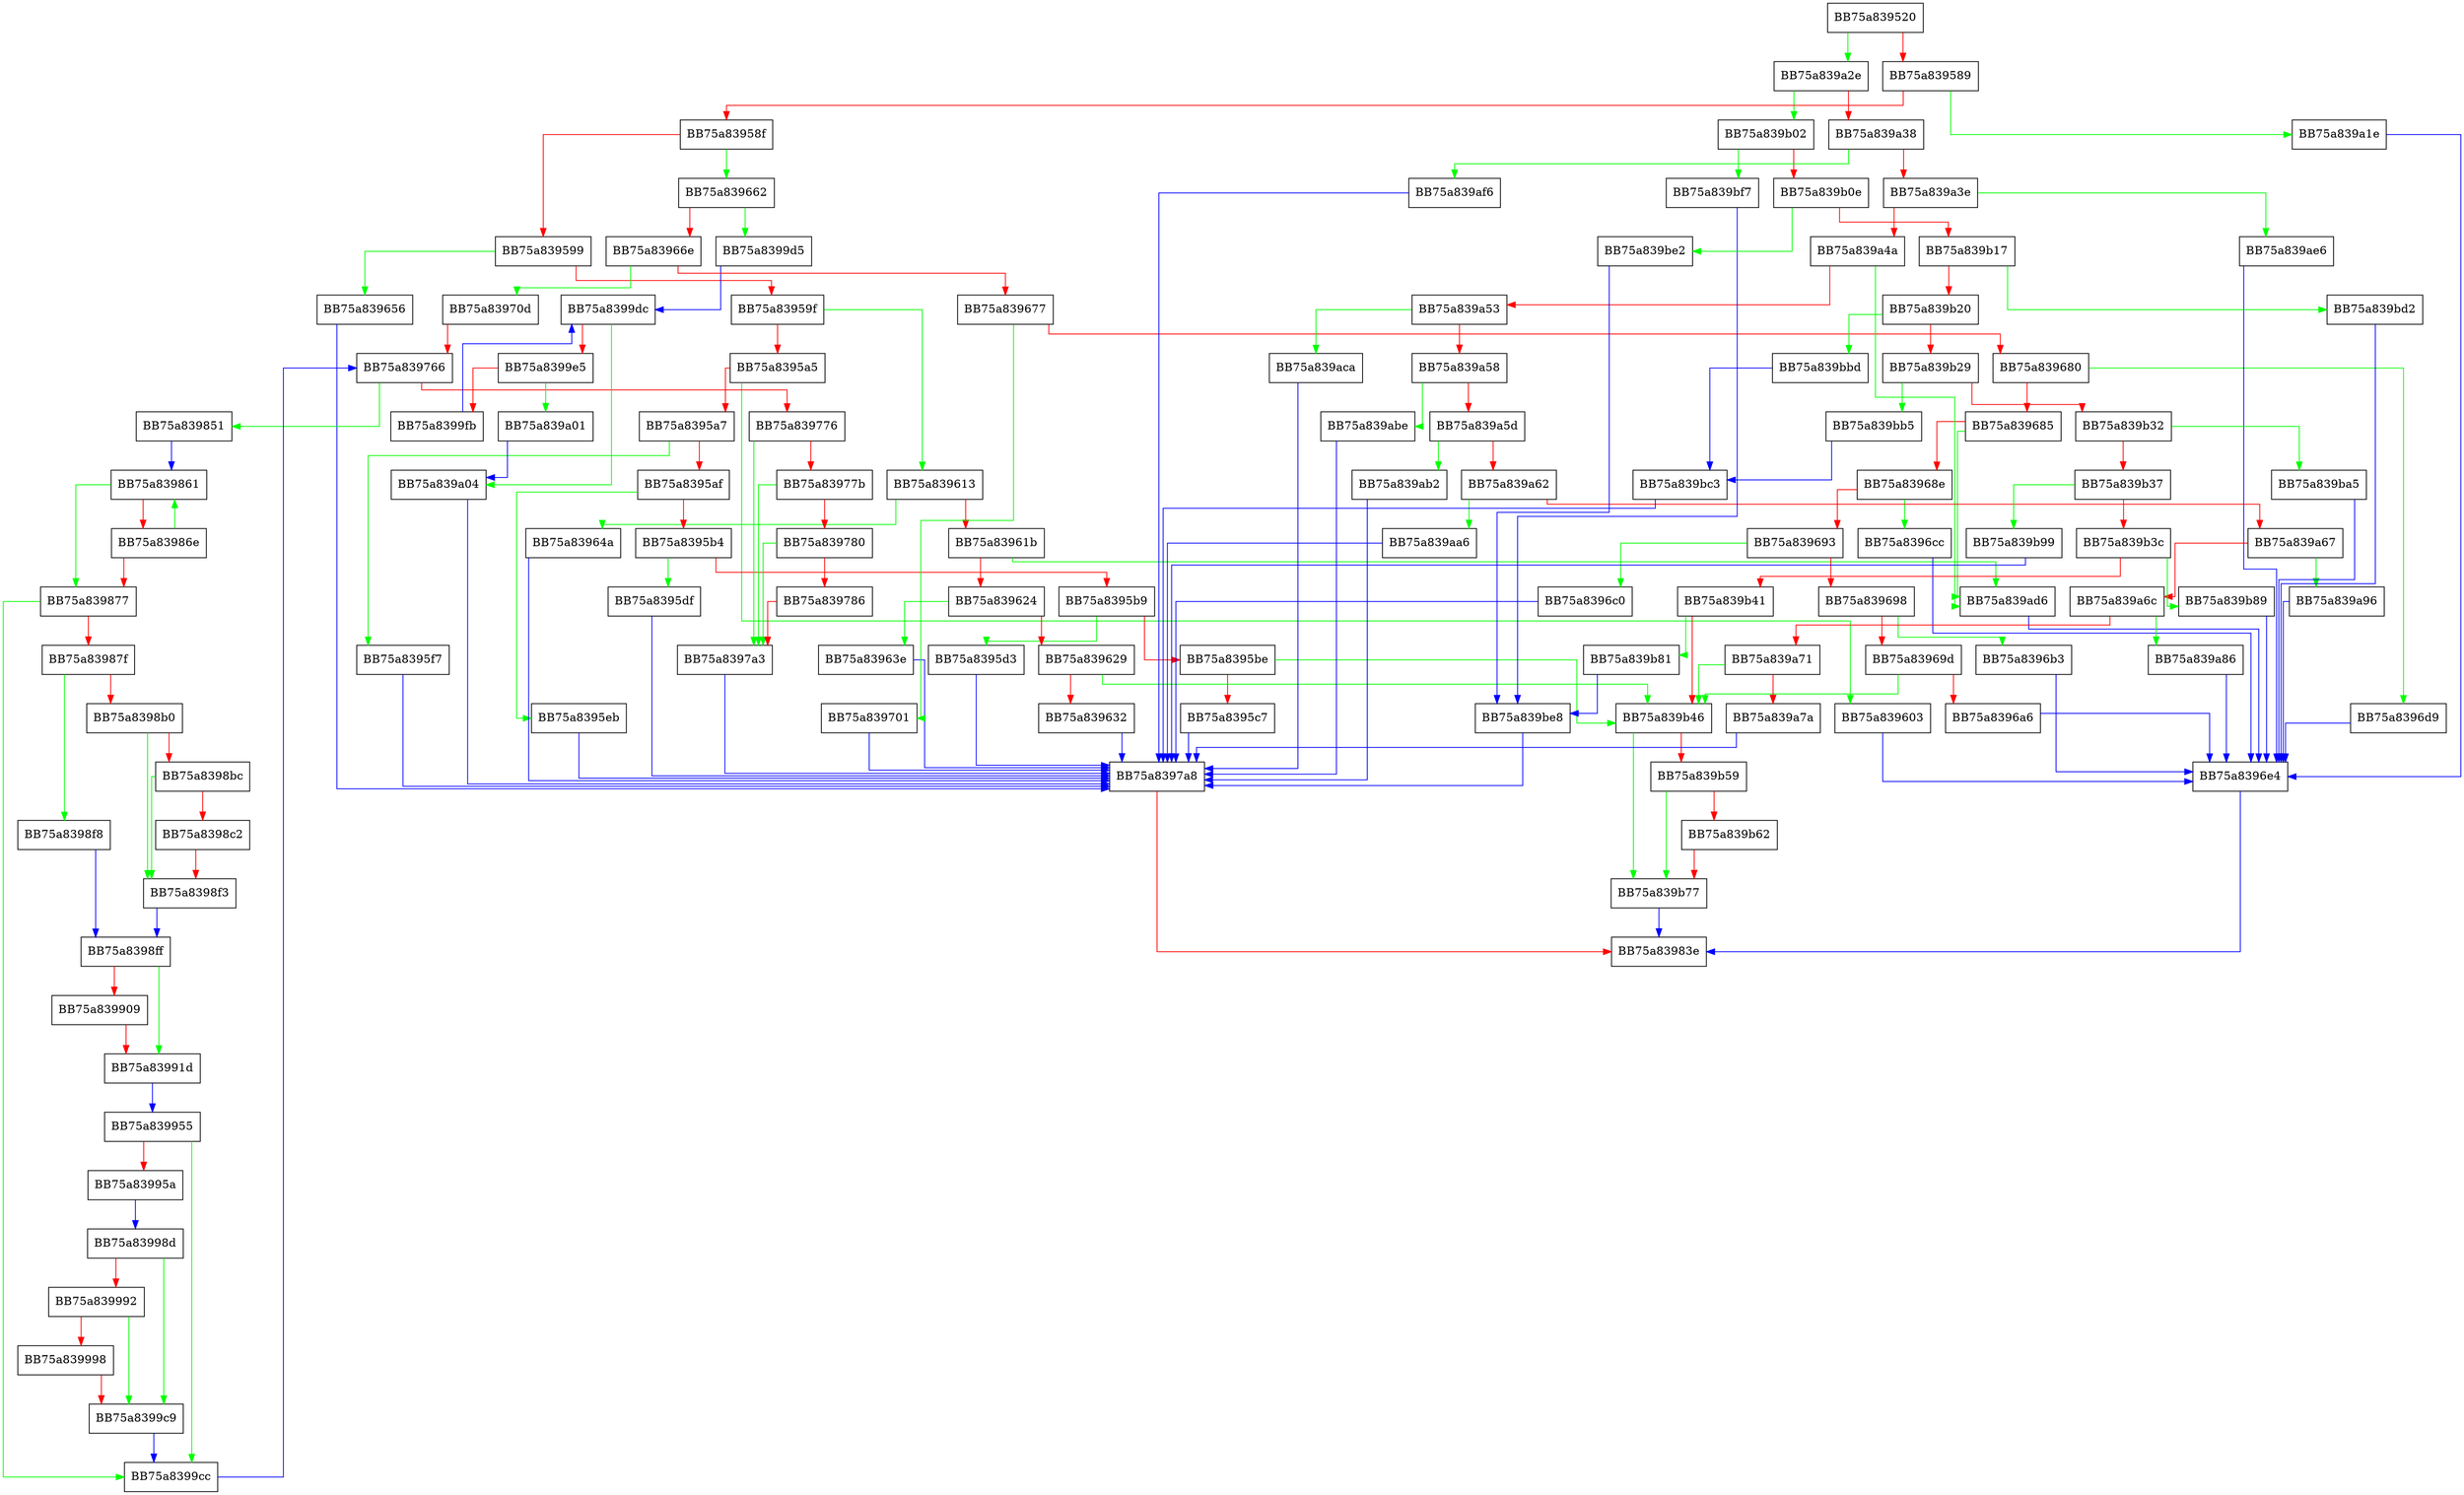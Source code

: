 digraph HandleNotification {
  node [shape="box"];
  graph [splines=ortho];
  BB75a839520 -> BB75a839a2e [color="green"];
  BB75a839520 -> BB75a839589 [color="red"];
  BB75a839589 -> BB75a839a1e [color="green"];
  BB75a839589 -> BB75a83958f [color="red"];
  BB75a83958f -> BB75a839662 [color="green"];
  BB75a83958f -> BB75a839599 [color="red"];
  BB75a839599 -> BB75a839656 [color="green"];
  BB75a839599 -> BB75a83959f [color="red"];
  BB75a83959f -> BB75a839613 [color="green"];
  BB75a83959f -> BB75a8395a5 [color="red"];
  BB75a8395a5 -> BB75a839603 [color="green"];
  BB75a8395a5 -> BB75a8395a7 [color="red"];
  BB75a8395a7 -> BB75a8395f7 [color="green"];
  BB75a8395a7 -> BB75a8395af [color="red"];
  BB75a8395af -> BB75a8395eb [color="green"];
  BB75a8395af -> BB75a8395b4 [color="red"];
  BB75a8395b4 -> BB75a8395df [color="green"];
  BB75a8395b4 -> BB75a8395b9 [color="red"];
  BB75a8395b9 -> BB75a8395d3 [color="green"];
  BB75a8395b9 -> BB75a8395be [color="red"];
  BB75a8395be -> BB75a839b46 [color="green"];
  BB75a8395be -> BB75a8395c7 [color="red"];
  BB75a8395c7 -> BB75a8397a8 [color="blue"];
  BB75a8395d3 -> BB75a8397a8 [color="blue"];
  BB75a8395df -> BB75a8397a8 [color="blue"];
  BB75a8395eb -> BB75a8397a8 [color="blue"];
  BB75a8395f7 -> BB75a8397a8 [color="blue"];
  BB75a839603 -> BB75a8396e4 [color="blue"];
  BB75a839613 -> BB75a83964a [color="green"];
  BB75a839613 -> BB75a83961b [color="red"];
  BB75a83961b -> BB75a839ad6 [color="green"];
  BB75a83961b -> BB75a839624 [color="red"];
  BB75a839624 -> BB75a83963e [color="green"];
  BB75a839624 -> BB75a839629 [color="red"];
  BB75a839629 -> BB75a839b46 [color="green"];
  BB75a839629 -> BB75a839632 [color="red"];
  BB75a839632 -> BB75a8397a8 [color="blue"];
  BB75a83963e -> BB75a8397a8 [color="blue"];
  BB75a83964a -> BB75a8397a8 [color="blue"];
  BB75a839656 -> BB75a8397a8 [color="blue"];
  BB75a839662 -> BB75a8399d5 [color="green"];
  BB75a839662 -> BB75a83966e [color="red"];
  BB75a83966e -> BB75a83970d [color="green"];
  BB75a83966e -> BB75a839677 [color="red"];
  BB75a839677 -> BB75a839701 [color="green"];
  BB75a839677 -> BB75a839680 [color="red"];
  BB75a839680 -> BB75a8396d9 [color="green"];
  BB75a839680 -> BB75a839685 [color="red"];
  BB75a839685 -> BB75a839ad6 [color="green"];
  BB75a839685 -> BB75a83968e [color="red"];
  BB75a83968e -> BB75a8396cc [color="green"];
  BB75a83968e -> BB75a839693 [color="red"];
  BB75a839693 -> BB75a8396c0 [color="green"];
  BB75a839693 -> BB75a839698 [color="red"];
  BB75a839698 -> BB75a8396b3 [color="green"];
  BB75a839698 -> BB75a83969d [color="red"];
  BB75a83969d -> BB75a839b46 [color="green"];
  BB75a83969d -> BB75a8396a6 [color="red"];
  BB75a8396a6 -> BB75a8396e4 [color="blue"];
  BB75a8396b3 -> BB75a8396e4 [color="blue"];
  BB75a8396c0 -> BB75a8397a8 [color="blue"];
  BB75a8396cc -> BB75a8396e4 [color="blue"];
  BB75a8396d9 -> BB75a8396e4 [color="blue"];
  BB75a8396e4 -> BB75a83983e [color="blue"];
  BB75a839701 -> BB75a8397a8 [color="blue"];
  BB75a83970d -> BB75a839766 [color="red"];
  BB75a839766 -> BB75a839851 [color="green"];
  BB75a839766 -> BB75a839776 [color="red"];
  BB75a839776 -> BB75a8397a3 [color="green"];
  BB75a839776 -> BB75a83977b [color="red"];
  BB75a83977b -> BB75a8397a3 [color="green"];
  BB75a83977b -> BB75a839780 [color="red"];
  BB75a839780 -> BB75a8397a3 [color="green"];
  BB75a839780 -> BB75a839786 [color="red"];
  BB75a839786 -> BB75a8397a3 [color="red"];
  BB75a8397a3 -> BB75a8397a8 [color="blue"];
  BB75a8397a8 -> BB75a83983e [color="red"];
  BB75a839851 -> BB75a839861 [color="blue"];
  BB75a839861 -> BB75a839877 [color="green"];
  BB75a839861 -> BB75a83986e [color="red"];
  BB75a83986e -> BB75a839861 [color="green"];
  BB75a83986e -> BB75a839877 [color="red"];
  BB75a839877 -> BB75a8399cc [color="green"];
  BB75a839877 -> BB75a83987f [color="red"];
  BB75a83987f -> BB75a8398f8 [color="green"];
  BB75a83987f -> BB75a8398b0 [color="red"];
  BB75a8398b0 -> BB75a8398f3 [color="green"];
  BB75a8398b0 -> BB75a8398bc [color="red"];
  BB75a8398bc -> BB75a8398f3 [color="green"];
  BB75a8398bc -> BB75a8398c2 [color="red"];
  BB75a8398c2 -> BB75a8398f3 [color="red"];
  BB75a8398f3 -> BB75a8398ff [color="blue"];
  BB75a8398f8 -> BB75a8398ff [color="blue"];
  BB75a8398ff -> BB75a83991d [color="green"];
  BB75a8398ff -> BB75a839909 [color="red"];
  BB75a839909 -> BB75a83991d [color="red"];
  BB75a83991d -> BB75a839955 [color="blue"];
  BB75a839955 -> BB75a8399cc [color="green"];
  BB75a839955 -> BB75a83995a [color="red"];
  BB75a83995a -> BB75a83998d [color="blue"];
  BB75a83998d -> BB75a8399c9 [color="green"];
  BB75a83998d -> BB75a839992 [color="red"];
  BB75a839992 -> BB75a8399c9 [color="green"];
  BB75a839992 -> BB75a839998 [color="red"];
  BB75a839998 -> BB75a8399c9 [color="red"];
  BB75a8399c9 -> BB75a8399cc [color="blue"];
  BB75a8399cc -> BB75a839766 [color="blue"];
  BB75a8399d5 -> BB75a8399dc [color="blue"];
  BB75a8399dc -> BB75a839a04 [color="green"];
  BB75a8399dc -> BB75a8399e5 [color="red"];
  BB75a8399e5 -> BB75a839a01 [color="green"];
  BB75a8399e5 -> BB75a8399fb [color="red"];
  BB75a8399fb -> BB75a8399dc [color="blue"];
  BB75a839a01 -> BB75a839a04 [color="blue"];
  BB75a839a04 -> BB75a8397a8 [color="blue"];
  BB75a839a1e -> BB75a8396e4 [color="blue"];
  BB75a839a2e -> BB75a839b02 [color="green"];
  BB75a839a2e -> BB75a839a38 [color="red"];
  BB75a839a38 -> BB75a839af6 [color="green"];
  BB75a839a38 -> BB75a839a3e [color="red"];
  BB75a839a3e -> BB75a839ae6 [color="green"];
  BB75a839a3e -> BB75a839a4a [color="red"];
  BB75a839a4a -> BB75a839ad6 [color="green"];
  BB75a839a4a -> BB75a839a53 [color="red"];
  BB75a839a53 -> BB75a839aca [color="green"];
  BB75a839a53 -> BB75a839a58 [color="red"];
  BB75a839a58 -> BB75a839abe [color="green"];
  BB75a839a58 -> BB75a839a5d [color="red"];
  BB75a839a5d -> BB75a839ab2 [color="green"];
  BB75a839a5d -> BB75a839a62 [color="red"];
  BB75a839a62 -> BB75a839aa6 [color="green"];
  BB75a839a62 -> BB75a839a67 [color="red"];
  BB75a839a67 -> BB75a839a96 [color="green"];
  BB75a839a67 -> BB75a839a6c [color="red"];
  BB75a839a6c -> BB75a839a86 [color="green"];
  BB75a839a6c -> BB75a839a71 [color="red"];
  BB75a839a71 -> BB75a839b46 [color="green"];
  BB75a839a71 -> BB75a839a7a [color="red"];
  BB75a839a7a -> BB75a8397a8 [color="blue"];
  BB75a839a86 -> BB75a8396e4 [color="blue"];
  BB75a839a96 -> BB75a8396e4 [color="blue"];
  BB75a839aa6 -> BB75a8397a8 [color="blue"];
  BB75a839ab2 -> BB75a8397a8 [color="blue"];
  BB75a839abe -> BB75a8397a8 [color="blue"];
  BB75a839aca -> BB75a8397a8 [color="blue"];
  BB75a839ad6 -> BB75a8396e4 [color="blue"];
  BB75a839ae6 -> BB75a8396e4 [color="blue"];
  BB75a839af6 -> BB75a8397a8 [color="blue"];
  BB75a839b02 -> BB75a839bf7 [color="green"];
  BB75a839b02 -> BB75a839b0e [color="red"];
  BB75a839b0e -> BB75a839be2 [color="green"];
  BB75a839b0e -> BB75a839b17 [color="red"];
  BB75a839b17 -> BB75a839bd2 [color="green"];
  BB75a839b17 -> BB75a839b20 [color="red"];
  BB75a839b20 -> BB75a839bbd [color="green"];
  BB75a839b20 -> BB75a839b29 [color="red"];
  BB75a839b29 -> BB75a839bb5 [color="green"];
  BB75a839b29 -> BB75a839b32 [color="red"];
  BB75a839b32 -> BB75a839ba5 [color="green"];
  BB75a839b32 -> BB75a839b37 [color="red"];
  BB75a839b37 -> BB75a839b99 [color="green"];
  BB75a839b37 -> BB75a839b3c [color="red"];
  BB75a839b3c -> BB75a839b89 [color="green"];
  BB75a839b3c -> BB75a839b41 [color="red"];
  BB75a839b41 -> BB75a839b81 [color="green"];
  BB75a839b41 -> BB75a839b46 [color="red"];
  BB75a839b46 -> BB75a839b77 [color="green"];
  BB75a839b46 -> BB75a839b59 [color="red"];
  BB75a839b59 -> BB75a839b77 [color="green"];
  BB75a839b59 -> BB75a839b62 [color="red"];
  BB75a839b62 -> BB75a839b77 [color="red"];
  BB75a839b77 -> BB75a83983e [color="blue"];
  BB75a839b81 -> BB75a839be8 [color="blue"];
  BB75a839b89 -> BB75a8396e4 [color="blue"];
  BB75a839b99 -> BB75a8397a8 [color="blue"];
  BB75a839ba5 -> BB75a8396e4 [color="blue"];
  BB75a839bb5 -> BB75a839bc3 [color="blue"];
  BB75a839bbd -> BB75a839bc3 [color="blue"];
  BB75a839bc3 -> BB75a8397a8 [color="blue"];
  BB75a839bd2 -> BB75a8396e4 [color="blue"];
  BB75a839be2 -> BB75a839be8 [color="blue"];
  BB75a839be8 -> BB75a8397a8 [color="blue"];
  BB75a839bf7 -> BB75a839be8 [color="blue"];
}